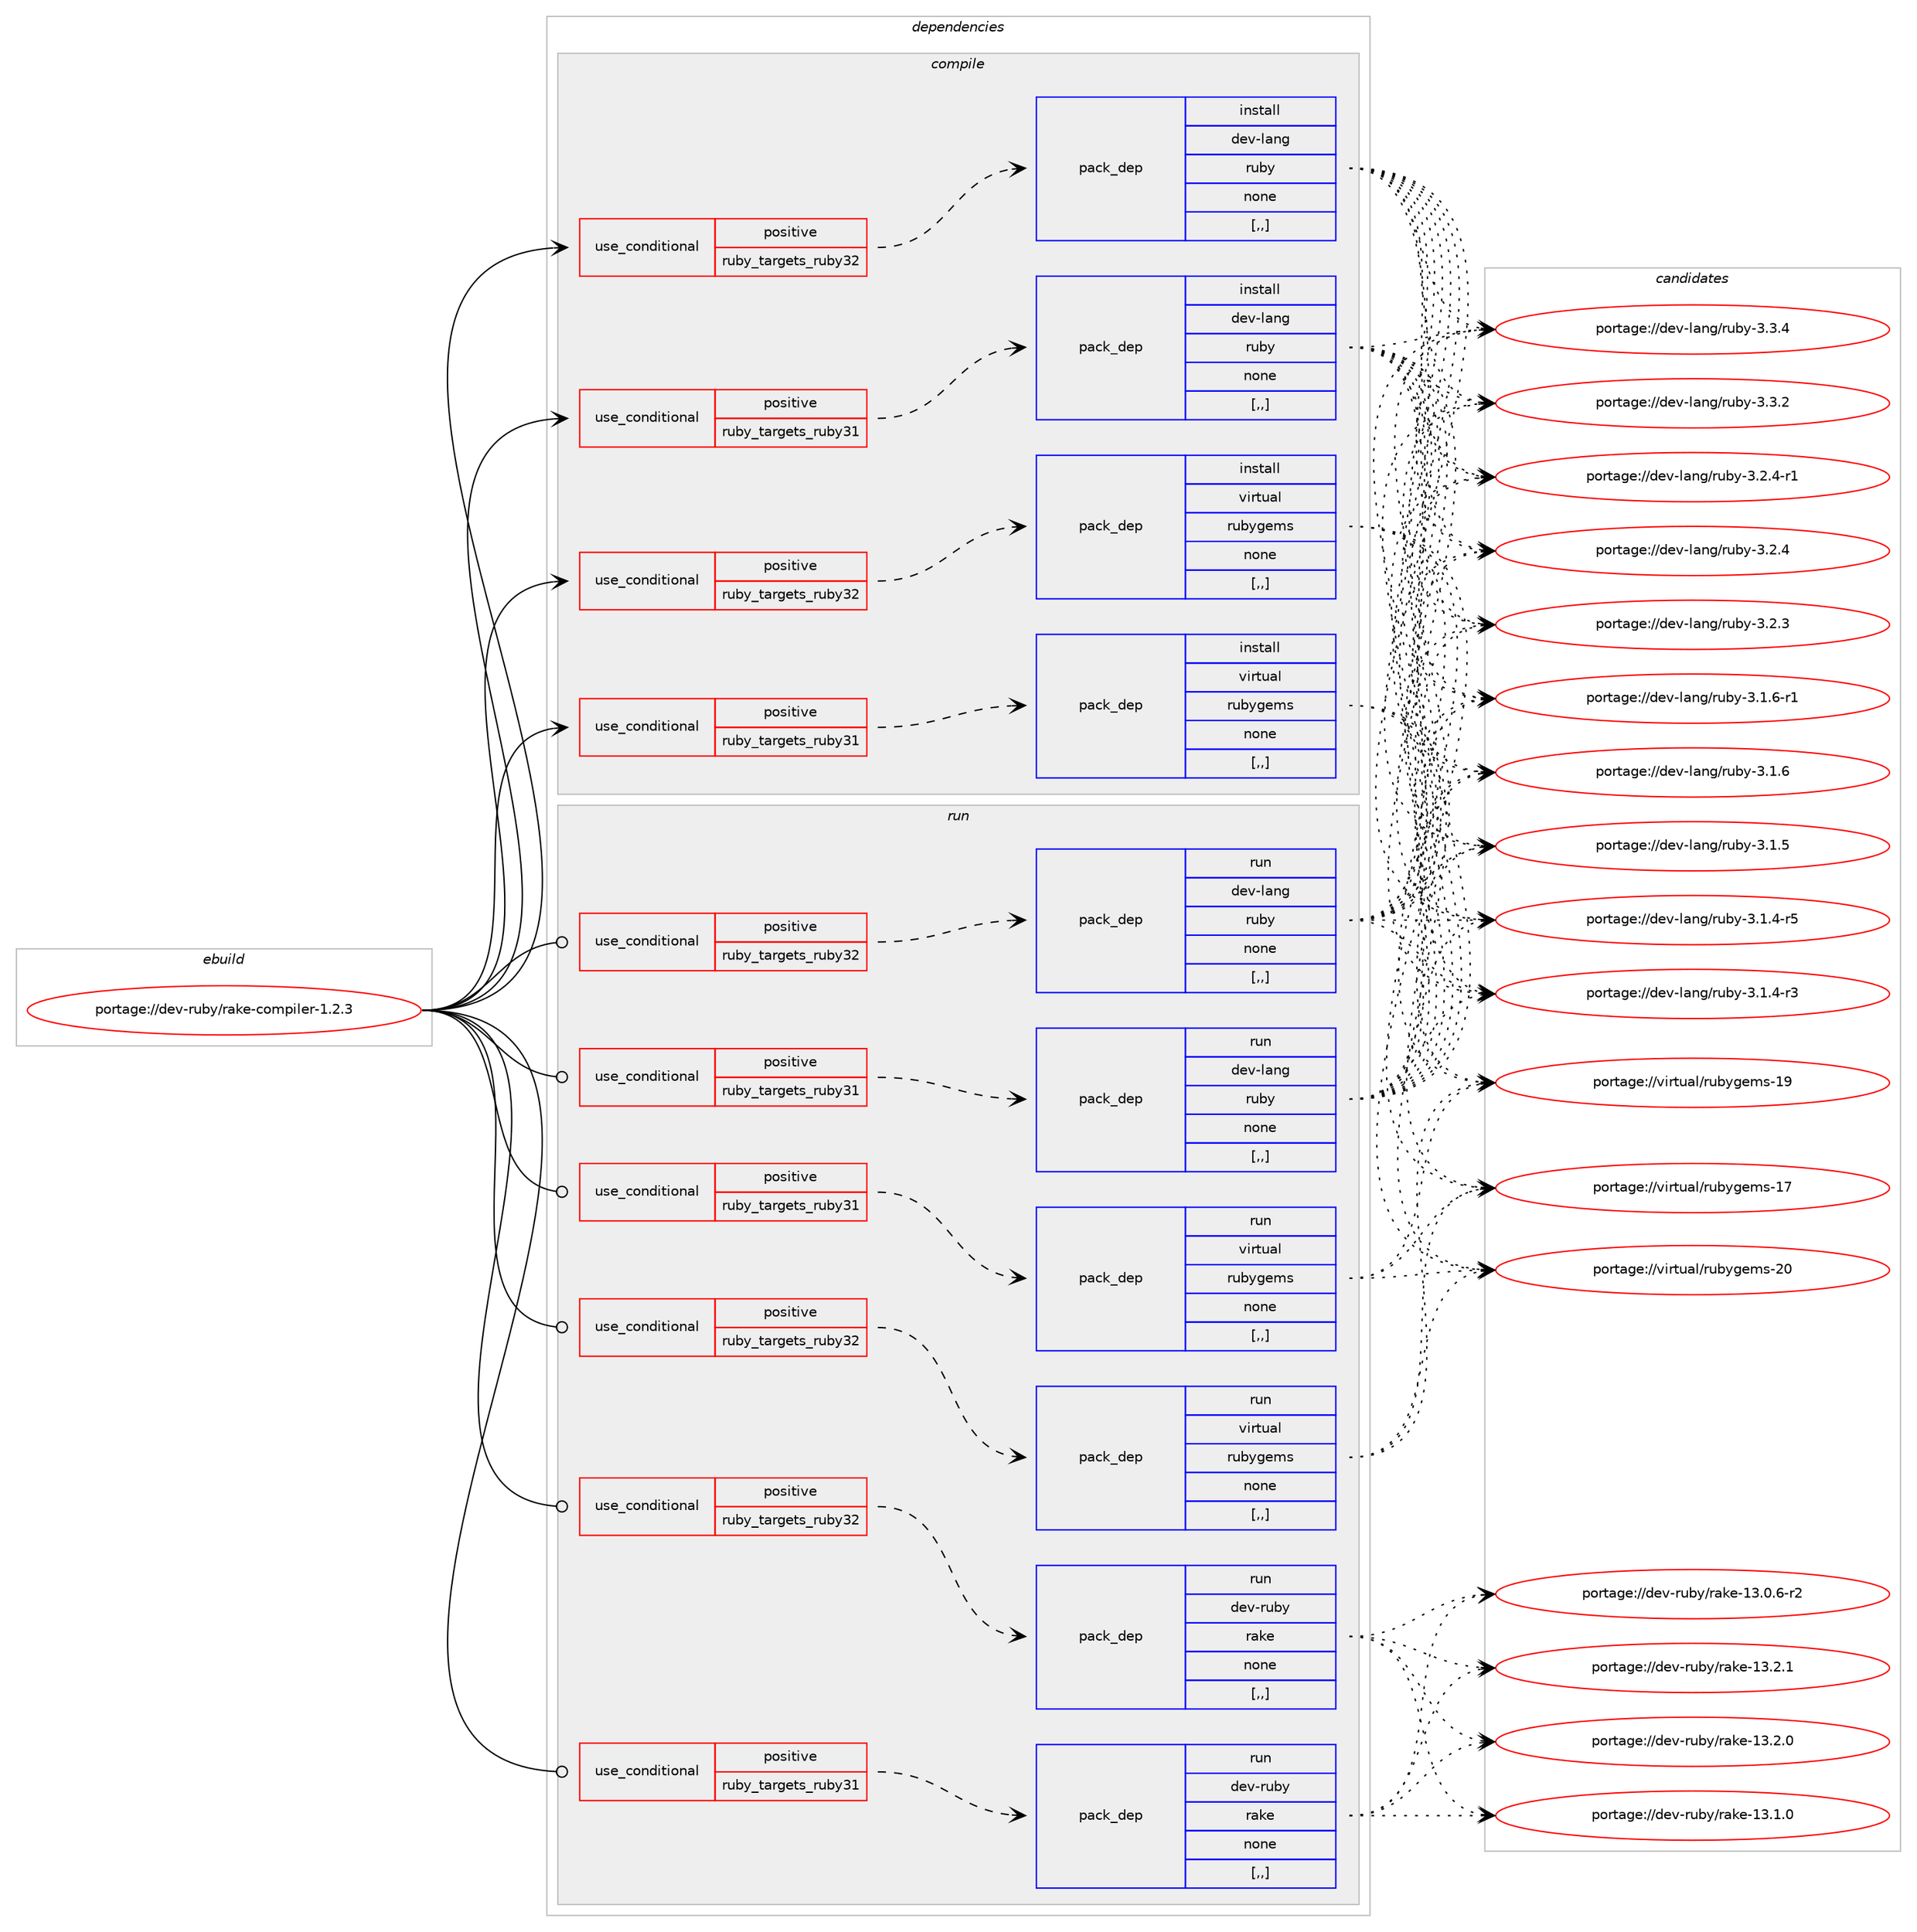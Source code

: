 digraph prolog {

# *************
# Graph options
# *************

newrank=true;
concentrate=true;
compound=true;
graph [rankdir=LR,fontname=Helvetica,fontsize=10,ranksep=1.5];#, ranksep=2.5, nodesep=0.2];
edge  [arrowhead=vee];
node  [fontname=Helvetica,fontsize=10];

# **********
# The ebuild
# **********

subgraph cluster_leftcol {
color=gray;
label=<<i>ebuild</i>>;
id [label="portage://dev-ruby/rake-compiler-1.2.3", color=red, width=4, href="../dev-ruby/rake-compiler-1.2.3.svg"];
}

# ****************
# The dependencies
# ****************

subgraph cluster_midcol {
color=gray;
label=<<i>dependencies</i>>;
subgraph cluster_compile {
fillcolor="#eeeeee";
style=filled;
label=<<i>compile</i>>;
subgraph cond53552 {
dependency196472 [label=<<TABLE BORDER="0" CELLBORDER="1" CELLSPACING="0" CELLPADDING="4"><TR><TD ROWSPAN="3" CELLPADDING="10">use_conditional</TD></TR><TR><TD>positive</TD></TR><TR><TD>ruby_targets_ruby31</TD></TR></TABLE>>, shape=none, color=red];
subgraph pack141565 {
dependency196473 [label=<<TABLE BORDER="0" CELLBORDER="1" CELLSPACING="0" CELLPADDING="4" WIDTH="220"><TR><TD ROWSPAN="6" CELLPADDING="30">pack_dep</TD></TR><TR><TD WIDTH="110">install</TD></TR><TR><TD>dev-lang</TD></TR><TR><TD>ruby</TD></TR><TR><TD>none</TD></TR><TR><TD>[,,]</TD></TR></TABLE>>, shape=none, color=blue];
}
dependency196472:e -> dependency196473:w [weight=20,style="dashed",arrowhead="vee"];
}
id:e -> dependency196472:w [weight=20,style="solid",arrowhead="vee"];
subgraph cond53553 {
dependency196474 [label=<<TABLE BORDER="0" CELLBORDER="1" CELLSPACING="0" CELLPADDING="4"><TR><TD ROWSPAN="3" CELLPADDING="10">use_conditional</TD></TR><TR><TD>positive</TD></TR><TR><TD>ruby_targets_ruby31</TD></TR></TABLE>>, shape=none, color=red];
subgraph pack141566 {
dependency196475 [label=<<TABLE BORDER="0" CELLBORDER="1" CELLSPACING="0" CELLPADDING="4" WIDTH="220"><TR><TD ROWSPAN="6" CELLPADDING="30">pack_dep</TD></TR><TR><TD WIDTH="110">install</TD></TR><TR><TD>virtual</TD></TR><TR><TD>rubygems</TD></TR><TR><TD>none</TD></TR><TR><TD>[,,]</TD></TR></TABLE>>, shape=none, color=blue];
}
dependency196474:e -> dependency196475:w [weight=20,style="dashed",arrowhead="vee"];
}
id:e -> dependency196474:w [weight=20,style="solid",arrowhead="vee"];
subgraph cond53554 {
dependency196476 [label=<<TABLE BORDER="0" CELLBORDER="1" CELLSPACING="0" CELLPADDING="4"><TR><TD ROWSPAN="3" CELLPADDING="10">use_conditional</TD></TR><TR><TD>positive</TD></TR><TR><TD>ruby_targets_ruby32</TD></TR></TABLE>>, shape=none, color=red];
subgraph pack141567 {
dependency196477 [label=<<TABLE BORDER="0" CELLBORDER="1" CELLSPACING="0" CELLPADDING="4" WIDTH="220"><TR><TD ROWSPAN="6" CELLPADDING="30">pack_dep</TD></TR><TR><TD WIDTH="110">install</TD></TR><TR><TD>dev-lang</TD></TR><TR><TD>ruby</TD></TR><TR><TD>none</TD></TR><TR><TD>[,,]</TD></TR></TABLE>>, shape=none, color=blue];
}
dependency196476:e -> dependency196477:w [weight=20,style="dashed",arrowhead="vee"];
}
id:e -> dependency196476:w [weight=20,style="solid",arrowhead="vee"];
subgraph cond53555 {
dependency196478 [label=<<TABLE BORDER="0" CELLBORDER="1" CELLSPACING="0" CELLPADDING="4"><TR><TD ROWSPAN="3" CELLPADDING="10">use_conditional</TD></TR><TR><TD>positive</TD></TR><TR><TD>ruby_targets_ruby32</TD></TR></TABLE>>, shape=none, color=red];
subgraph pack141568 {
dependency196479 [label=<<TABLE BORDER="0" CELLBORDER="1" CELLSPACING="0" CELLPADDING="4" WIDTH="220"><TR><TD ROWSPAN="6" CELLPADDING="30">pack_dep</TD></TR><TR><TD WIDTH="110">install</TD></TR><TR><TD>virtual</TD></TR><TR><TD>rubygems</TD></TR><TR><TD>none</TD></TR><TR><TD>[,,]</TD></TR></TABLE>>, shape=none, color=blue];
}
dependency196478:e -> dependency196479:w [weight=20,style="dashed",arrowhead="vee"];
}
id:e -> dependency196478:w [weight=20,style="solid",arrowhead="vee"];
}
subgraph cluster_compileandrun {
fillcolor="#eeeeee";
style=filled;
label=<<i>compile and run</i>>;
}
subgraph cluster_run {
fillcolor="#eeeeee";
style=filled;
label=<<i>run</i>>;
subgraph cond53556 {
dependency196480 [label=<<TABLE BORDER="0" CELLBORDER="1" CELLSPACING="0" CELLPADDING="4"><TR><TD ROWSPAN="3" CELLPADDING="10">use_conditional</TD></TR><TR><TD>positive</TD></TR><TR><TD>ruby_targets_ruby31</TD></TR></TABLE>>, shape=none, color=red];
subgraph pack141569 {
dependency196481 [label=<<TABLE BORDER="0" CELLBORDER="1" CELLSPACING="0" CELLPADDING="4" WIDTH="220"><TR><TD ROWSPAN="6" CELLPADDING="30">pack_dep</TD></TR><TR><TD WIDTH="110">run</TD></TR><TR><TD>dev-lang</TD></TR><TR><TD>ruby</TD></TR><TR><TD>none</TD></TR><TR><TD>[,,]</TD></TR></TABLE>>, shape=none, color=blue];
}
dependency196480:e -> dependency196481:w [weight=20,style="dashed",arrowhead="vee"];
}
id:e -> dependency196480:w [weight=20,style="solid",arrowhead="odot"];
subgraph cond53557 {
dependency196482 [label=<<TABLE BORDER="0" CELLBORDER="1" CELLSPACING="0" CELLPADDING="4"><TR><TD ROWSPAN="3" CELLPADDING="10">use_conditional</TD></TR><TR><TD>positive</TD></TR><TR><TD>ruby_targets_ruby31</TD></TR></TABLE>>, shape=none, color=red];
subgraph pack141570 {
dependency196483 [label=<<TABLE BORDER="0" CELLBORDER="1" CELLSPACING="0" CELLPADDING="4" WIDTH="220"><TR><TD ROWSPAN="6" CELLPADDING="30">pack_dep</TD></TR><TR><TD WIDTH="110">run</TD></TR><TR><TD>dev-ruby</TD></TR><TR><TD>rake</TD></TR><TR><TD>none</TD></TR><TR><TD>[,,]</TD></TR></TABLE>>, shape=none, color=blue];
}
dependency196482:e -> dependency196483:w [weight=20,style="dashed",arrowhead="vee"];
}
id:e -> dependency196482:w [weight=20,style="solid",arrowhead="odot"];
subgraph cond53558 {
dependency196484 [label=<<TABLE BORDER="0" CELLBORDER="1" CELLSPACING="0" CELLPADDING="4"><TR><TD ROWSPAN="3" CELLPADDING="10">use_conditional</TD></TR><TR><TD>positive</TD></TR><TR><TD>ruby_targets_ruby31</TD></TR></TABLE>>, shape=none, color=red];
subgraph pack141571 {
dependency196485 [label=<<TABLE BORDER="0" CELLBORDER="1" CELLSPACING="0" CELLPADDING="4" WIDTH="220"><TR><TD ROWSPAN="6" CELLPADDING="30">pack_dep</TD></TR><TR><TD WIDTH="110">run</TD></TR><TR><TD>virtual</TD></TR><TR><TD>rubygems</TD></TR><TR><TD>none</TD></TR><TR><TD>[,,]</TD></TR></TABLE>>, shape=none, color=blue];
}
dependency196484:e -> dependency196485:w [weight=20,style="dashed",arrowhead="vee"];
}
id:e -> dependency196484:w [weight=20,style="solid",arrowhead="odot"];
subgraph cond53559 {
dependency196486 [label=<<TABLE BORDER="0" CELLBORDER="1" CELLSPACING="0" CELLPADDING="4"><TR><TD ROWSPAN="3" CELLPADDING="10">use_conditional</TD></TR><TR><TD>positive</TD></TR><TR><TD>ruby_targets_ruby32</TD></TR></TABLE>>, shape=none, color=red];
subgraph pack141572 {
dependency196487 [label=<<TABLE BORDER="0" CELLBORDER="1" CELLSPACING="0" CELLPADDING="4" WIDTH="220"><TR><TD ROWSPAN="6" CELLPADDING="30">pack_dep</TD></TR><TR><TD WIDTH="110">run</TD></TR><TR><TD>dev-lang</TD></TR><TR><TD>ruby</TD></TR><TR><TD>none</TD></TR><TR><TD>[,,]</TD></TR></TABLE>>, shape=none, color=blue];
}
dependency196486:e -> dependency196487:w [weight=20,style="dashed",arrowhead="vee"];
}
id:e -> dependency196486:w [weight=20,style="solid",arrowhead="odot"];
subgraph cond53560 {
dependency196488 [label=<<TABLE BORDER="0" CELLBORDER="1" CELLSPACING="0" CELLPADDING="4"><TR><TD ROWSPAN="3" CELLPADDING="10">use_conditional</TD></TR><TR><TD>positive</TD></TR><TR><TD>ruby_targets_ruby32</TD></TR></TABLE>>, shape=none, color=red];
subgraph pack141573 {
dependency196489 [label=<<TABLE BORDER="0" CELLBORDER="1" CELLSPACING="0" CELLPADDING="4" WIDTH="220"><TR><TD ROWSPAN="6" CELLPADDING="30">pack_dep</TD></TR><TR><TD WIDTH="110">run</TD></TR><TR><TD>dev-ruby</TD></TR><TR><TD>rake</TD></TR><TR><TD>none</TD></TR><TR><TD>[,,]</TD></TR></TABLE>>, shape=none, color=blue];
}
dependency196488:e -> dependency196489:w [weight=20,style="dashed",arrowhead="vee"];
}
id:e -> dependency196488:w [weight=20,style="solid",arrowhead="odot"];
subgraph cond53561 {
dependency196490 [label=<<TABLE BORDER="0" CELLBORDER="1" CELLSPACING="0" CELLPADDING="4"><TR><TD ROWSPAN="3" CELLPADDING="10">use_conditional</TD></TR><TR><TD>positive</TD></TR><TR><TD>ruby_targets_ruby32</TD></TR></TABLE>>, shape=none, color=red];
subgraph pack141574 {
dependency196491 [label=<<TABLE BORDER="0" CELLBORDER="1" CELLSPACING="0" CELLPADDING="4" WIDTH="220"><TR><TD ROWSPAN="6" CELLPADDING="30">pack_dep</TD></TR><TR><TD WIDTH="110">run</TD></TR><TR><TD>virtual</TD></TR><TR><TD>rubygems</TD></TR><TR><TD>none</TD></TR><TR><TD>[,,]</TD></TR></TABLE>>, shape=none, color=blue];
}
dependency196490:e -> dependency196491:w [weight=20,style="dashed",arrowhead="vee"];
}
id:e -> dependency196490:w [weight=20,style="solid",arrowhead="odot"];
}
}

# **************
# The candidates
# **************

subgraph cluster_choices {
rank=same;
color=gray;
label=<<i>candidates</i>>;

subgraph choice141565 {
color=black;
nodesep=1;
choice10010111845108971101034711411798121455146514652 [label="portage://dev-lang/ruby-3.3.4", color=red, width=4,href="../dev-lang/ruby-3.3.4.svg"];
choice10010111845108971101034711411798121455146514650 [label="portage://dev-lang/ruby-3.3.2", color=red, width=4,href="../dev-lang/ruby-3.3.2.svg"];
choice100101118451089711010347114117981214551465046524511449 [label="portage://dev-lang/ruby-3.2.4-r1", color=red, width=4,href="../dev-lang/ruby-3.2.4-r1.svg"];
choice10010111845108971101034711411798121455146504652 [label="portage://dev-lang/ruby-3.2.4", color=red, width=4,href="../dev-lang/ruby-3.2.4.svg"];
choice10010111845108971101034711411798121455146504651 [label="portage://dev-lang/ruby-3.2.3", color=red, width=4,href="../dev-lang/ruby-3.2.3.svg"];
choice100101118451089711010347114117981214551464946544511449 [label="portage://dev-lang/ruby-3.1.6-r1", color=red, width=4,href="../dev-lang/ruby-3.1.6-r1.svg"];
choice10010111845108971101034711411798121455146494654 [label="portage://dev-lang/ruby-3.1.6", color=red, width=4,href="../dev-lang/ruby-3.1.6.svg"];
choice10010111845108971101034711411798121455146494653 [label="portage://dev-lang/ruby-3.1.5", color=red, width=4,href="../dev-lang/ruby-3.1.5.svg"];
choice100101118451089711010347114117981214551464946524511453 [label="portage://dev-lang/ruby-3.1.4-r5", color=red, width=4,href="../dev-lang/ruby-3.1.4-r5.svg"];
choice100101118451089711010347114117981214551464946524511451 [label="portage://dev-lang/ruby-3.1.4-r3", color=red, width=4,href="../dev-lang/ruby-3.1.4-r3.svg"];
dependency196473:e -> choice10010111845108971101034711411798121455146514652:w [style=dotted,weight="100"];
dependency196473:e -> choice10010111845108971101034711411798121455146514650:w [style=dotted,weight="100"];
dependency196473:e -> choice100101118451089711010347114117981214551465046524511449:w [style=dotted,weight="100"];
dependency196473:e -> choice10010111845108971101034711411798121455146504652:w [style=dotted,weight="100"];
dependency196473:e -> choice10010111845108971101034711411798121455146504651:w [style=dotted,weight="100"];
dependency196473:e -> choice100101118451089711010347114117981214551464946544511449:w [style=dotted,weight="100"];
dependency196473:e -> choice10010111845108971101034711411798121455146494654:w [style=dotted,weight="100"];
dependency196473:e -> choice10010111845108971101034711411798121455146494653:w [style=dotted,weight="100"];
dependency196473:e -> choice100101118451089711010347114117981214551464946524511453:w [style=dotted,weight="100"];
dependency196473:e -> choice100101118451089711010347114117981214551464946524511451:w [style=dotted,weight="100"];
}
subgraph choice141566 {
color=black;
nodesep=1;
choice118105114116117971084711411798121103101109115455048 [label="portage://virtual/rubygems-20", color=red, width=4,href="../virtual/rubygems-20.svg"];
choice118105114116117971084711411798121103101109115454957 [label="portage://virtual/rubygems-19", color=red, width=4,href="../virtual/rubygems-19.svg"];
choice118105114116117971084711411798121103101109115454955 [label="portage://virtual/rubygems-17", color=red, width=4,href="../virtual/rubygems-17.svg"];
dependency196475:e -> choice118105114116117971084711411798121103101109115455048:w [style=dotted,weight="100"];
dependency196475:e -> choice118105114116117971084711411798121103101109115454957:w [style=dotted,weight="100"];
dependency196475:e -> choice118105114116117971084711411798121103101109115454955:w [style=dotted,weight="100"];
}
subgraph choice141567 {
color=black;
nodesep=1;
choice10010111845108971101034711411798121455146514652 [label="portage://dev-lang/ruby-3.3.4", color=red, width=4,href="../dev-lang/ruby-3.3.4.svg"];
choice10010111845108971101034711411798121455146514650 [label="portage://dev-lang/ruby-3.3.2", color=red, width=4,href="../dev-lang/ruby-3.3.2.svg"];
choice100101118451089711010347114117981214551465046524511449 [label="portage://dev-lang/ruby-3.2.4-r1", color=red, width=4,href="../dev-lang/ruby-3.2.4-r1.svg"];
choice10010111845108971101034711411798121455146504652 [label="portage://dev-lang/ruby-3.2.4", color=red, width=4,href="../dev-lang/ruby-3.2.4.svg"];
choice10010111845108971101034711411798121455146504651 [label="portage://dev-lang/ruby-3.2.3", color=red, width=4,href="../dev-lang/ruby-3.2.3.svg"];
choice100101118451089711010347114117981214551464946544511449 [label="portage://dev-lang/ruby-3.1.6-r1", color=red, width=4,href="../dev-lang/ruby-3.1.6-r1.svg"];
choice10010111845108971101034711411798121455146494654 [label="portage://dev-lang/ruby-3.1.6", color=red, width=4,href="../dev-lang/ruby-3.1.6.svg"];
choice10010111845108971101034711411798121455146494653 [label="portage://dev-lang/ruby-3.1.5", color=red, width=4,href="../dev-lang/ruby-3.1.5.svg"];
choice100101118451089711010347114117981214551464946524511453 [label="portage://dev-lang/ruby-3.1.4-r5", color=red, width=4,href="../dev-lang/ruby-3.1.4-r5.svg"];
choice100101118451089711010347114117981214551464946524511451 [label="portage://dev-lang/ruby-3.1.4-r3", color=red, width=4,href="../dev-lang/ruby-3.1.4-r3.svg"];
dependency196477:e -> choice10010111845108971101034711411798121455146514652:w [style=dotted,weight="100"];
dependency196477:e -> choice10010111845108971101034711411798121455146514650:w [style=dotted,weight="100"];
dependency196477:e -> choice100101118451089711010347114117981214551465046524511449:w [style=dotted,weight="100"];
dependency196477:e -> choice10010111845108971101034711411798121455146504652:w [style=dotted,weight="100"];
dependency196477:e -> choice10010111845108971101034711411798121455146504651:w [style=dotted,weight="100"];
dependency196477:e -> choice100101118451089711010347114117981214551464946544511449:w [style=dotted,weight="100"];
dependency196477:e -> choice10010111845108971101034711411798121455146494654:w [style=dotted,weight="100"];
dependency196477:e -> choice10010111845108971101034711411798121455146494653:w [style=dotted,weight="100"];
dependency196477:e -> choice100101118451089711010347114117981214551464946524511453:w [style=dotted,weight="100"];
dependency196477:e -> choice100101118451089711010347114117981214551464946524511451:w [style=dotted,weight="100"];
}
subgraph choice141568 {
color=black;
nodesep=1;
choice118105114116117971084711411798121103101109115455048 [label="portage://virtual/rubygems-20", color=red, width=4,href="../virtual/rubygems-20.svg"];
choice118105114116117971084711411798121103101109115454957 [label="portage://virtual/rubygems-19", color=red, width=4,href="../virtual/rubygems-19.svg"];
choice118105114116117971084711411798121103101109115454955 [label="portage://virtual/rubygems-17", color=red, width=4,href="../virtual/rubygems-17.svg"];
dependency196479:e -> choice118105114116117971084711411798121103101109115455048:w [style=dotted,weight="100"];
dependency196479:e -> choice118105114116117971084711411798121103101109115454957:w [style=dotted,weight="100"];
dependency196479:e -> choice118105114116117971084711411798121103101109115454955:w [style=dotted,weight="100"];
}
subgraph choice141569 {
color=black;
nodesep=1;
choice10010111845108971101034711411798121455146514652 [label="portage://dev-lang/ruby-3.3.4", color=red, width=4,href="../dev-lang/ruby-3.3.4.svg"];
choice10010111845108971101034711411798121455146514650 [label="portage://dev-lang/ruby-3.3.2", color=red, width=4,href="../dev-lang/ruby-3.3.2.svg"];
choice100101118451089711010347114117981214551465046524511449 [label="portage://dev-lang/ruby-3.2.4-r1", color=red, width=4,href="../dev-lang/ruby-3.2.4-r1.svg"];
choice10010111845108971101034711411798121455146504652 [label="portage://dev-lang/ruby-3.2.4", color=red, width=4,href="../dev-lang/ruby-3.2.4.svg"];
choice10010111845108971101034711411798121455146504651 [label="portage://dev-lang/ruby-3.2.3", color=red, width=4,href="../dev-lang/ruby-3.2.3.svg"];
choice100101118451089711010347114117981214551464946544511449 [label="portage://dev-lang/ruby-3.1.6-r1", color=red, width=4,href="../dev-lang/ruby-3.1.6-r1.svg"];
choice10010111845108971101034711411798121455146494654 [label="portage://dev-lang/ruby-3.1.6", color=red, width=4,href="../dev-lang/ruby-3.1.6.svg"];
choice10010111845108971101034711411798121455146494653 [label="portage://dev-lang/ruby-3.1.5", color=red, width=4,href="../dev-lang/ruby-3.1.5.svg"];
choice100101118451089711010347114117981214551464946524511453 [label="portage://dev-lang/ruby-3.1.4-r5", color=red, width=4,href="../dev-lang/ruby-3.1.4-r5.svg"];
choice100101118451089711010347114117981214551464946524511451 [label="portage://dev-lang/ruby-3.1.4-r3", color=red, width=4,href="../dev-lang/ruby-3.1.4-r3.svg"];
dependency196481:e -> choice10010111845108971101034711411798121455146514652:w [style=dotted,weight="100"];
dependency196481:e -> choice10010111845108971101034711411798121455146514650:w [style=dotted,weight="100"];
dependency196481:e -> choice100101118451089711010347114117981214551465046524511449:w [style=dotted,weight="100"];
dependency196481:e -> choice10010111845108971101034711411798121455146504652:w [style=dotted,weight="100"];
dependency196481:e -> choice10010111845108971101034711411798121455146504651:w [style=dotted,weight="100"];
dependency196481:e -> choice100101118451089711010347114117981214551464946544511449:w [style=dotted,weight="100"];
dependency196481:e -> choice10010111845108971101034711411798121455146494654:w [style=dotted,weight="100"];
dependency196481:e -> choice10010111845108971101034711411798121455146494653:w [style=dotted,weight="100"];
dependency196481:e -> choice100101118451089711010347114117981214551464946524511453:w [style=dotted,weight="100"];
dependency196481:e -> choice100101118451089711010347114117981214551464946524511451:w [style=dotted,weight="100"];
}
subgraph choice141570 {
color=black;
nodesep=1;
choice1001011184511411798121471149710710145495146504649 [label="portage://dev-ruby/rake-13.2.1", color=red, width=4,href="../dev-ruby/rake-13.2.1.svg"];
choice1001011184511411798121471149710710145495146504648 [label="portage://dev-ruby/rake-13.2.0", color=red, width=4,href="../dev-ruby/rake-13.2.0.svg"];
choice1001011184511411798121471149710710145495146494648 [label="portage://dev-ruby/rake-13.1.0", color=red, width=4,href="../dev-ruby/rake-13.1.0.svg"];
choice10010111845114117981214711497107101454951464846544511450 [label="portage://dev-ruby/rake-13.0.6-r2", color=red, width=4,href="../dev-ruby/rake-13.0.6-r2.svg"];
dependency196483:e -> choice1001011184511411798121471149710710145495146504649:w [style=dotted,weight="100"];
dependency196483:e -> choice1001011184511411798121471149710710145495146504648:w [style=dotted,weight="100"];
dependency196483:e -> choice1001011184511411798121471149710710145495146494648:w [style=dotted,weight="100"];
dependency196483:e -> choice10010111845114117981214711497107101454951464846544511450:w [style=dotted,weight="100"];
}
subgraph choice141571 {
color=black;
nodesep=1;
choice118105114116117971084711411798121103101109115455048 [label="portage://virtual/rubygems-20", color=red, width=4,href="../virtual/rubygems-20.svg"];
choice118105114116117971084711411798121103101109115454957 [label="portage://virtual/rubygems-19", color=red, width=4,href="../virtual/rubygems-19.svg"];
choice118105114116117971084711411798121103101109115454955 [label="portage://virtual/rubygems-17", color=red, width=4,href="../virtual/rubygems-17.svg"];
dependency196485:e -> choice118105114116117971084711411798121103101109115455048:w [style=dotted,weight="100"];
dependency196485:e -> choice118105114116117971084711411798121103101109115454957:w [style=dotted,weight="100"];
dependency196485:e -> choice118105114116117971084711411798121103101109115454955:w [style=dotted,weight="100"];
}
subgraph choice141572 {
color=black;
nodesep=1;
choice10010111845108971101034711411798121455146514652 [label="portage://dev-lang/ruby-3.3.4", color=red, width=4,href="../dev-lang/ruby-3.3.4.svg"];
choice10010111845108971101034711411798121455146514650 [label="portage://dev-lang/ruby-3.3.2", color=red, width=4,href="../dev-lang/ruby-3.3.2.svg"];
choice100101118451089711010347114117981214551465046524511449 [label="portage://dev-lang/ruby-3.2.4-r1", color=red, width=4,href="../dev-lang/ruby-3.2.4-r1.svg"];
choice10010111845108971101034711411798121455146504652 [label="portage://dev-lang/ruby-3.2.4", color=red, width=4,href="../dev-lang/ruby-3.2.4.svg"];
choice10010111845108971101034711411798121455146504651 [label="portage://dev-lang/ruby-3.2.3", color=red, width=4,href="../dev-lang/ruby-3.2.3.svg"];
choice100101118451089711010347114117981214551464946544511449 [label="portage://dev-lang/ruby-3.1.6-r1", color=red, width=4,href="../dev-lang/ruby-3.1.6-r1.svg"];
choice10010111845108971101034711411798121455146494654 [label="portage://dev-lang/ruby-3.1.6", color=red, width=4,href="../dev-lang/ruby-3.1.6.svg"];
choice10010111845108971101034711411798121455146494653 [label="portage://dev-lang/ruby-3.1.5", color=red, width=4,href="../dev-lang/ruby-3.1.5.svg"];
choice100101118451089711010347114117981214551464946524511453 [label="portage://dev-lang/ruby-3.1.4-r5", color=red, width=4,href="../dev-lang/ruby-3.1.4-r5.svg"];
choice100101118451089711010347114117981214551464946524511451 [label="portage://dev-lang/ruby-3.1.4-r3", color=red, width=4,href="../dev-lang/ruby-3.1.4-r3.svg"];
dependency196487:e -> choice10010111845108971101034711411798121455146514652:w [style=dotted,weight="100"];
dependency196487:e -> choice10010111845108971101034711411798121455146514650:w [style=dotted,weight="100"];
dependency196487:e -> choice100101118451089711010347114117981214551465046524511449:w [style=dotted,weight="100"];
dependency196487:e -> choice10010111845108971101034711411798121455146504652:w [style=dotted,weight="100"];
dependency196487:e -> choice10010111845108971101034711411798121455146504651:w [style=dotted,weight="100"];
dependency196487:e -> choice100101118451089711010347114117981214551464946544511449:w [style=dotted,weight="100"];
dependency196487:e -> choice10010111845108971101034711411798121455146494654:w [style=dotted,weight="100"];
dependency196487:e -> choice10010111845108971101034711411798121455146494653:w [style=dotted,weight="100"];
dependency196487:e -> choice100101118451089711010347114117981214551464946524511453:w [style=dotted,weight="100"];
dependency196487:e -> choice100101118451089711010347114117981214551464946524511451:w [style=dotted,weight="100"];
}
subgraph choice141573 {
color=black;
nodesep=1;
choice1001011184511411798121471149710710145495146504649 [label="portage://dev-ruby/rake-13.2.1", color=red, width=4,href="../dev-ruby/rake-13.2.1.svg"];
choice1001011184511411798121471149710710145495146504648 [label="portage://dev-ruby/rake-13.2.0", color=red, width=4,href="../dev-ruby/rake-13.2.0.svg"];
choice1001011184511411798121471149710710145495146494648 [label="portage://dev-ruby/rake-13.1.0", color=red, width=4,href="../dev-ruby/rake-13.1.0.svg"];
choice10010111845114117981214711497107101454951464846544511450 [label="portage://dev-ruby/rake-13.0.6-r2", color=red, width=4,href="../dev-ruby/rake-13.0.6-r2.svg"];
dependency196489:e -> choice1001011184511411798121471149710710145495146504649:w [style=dotted,weight="100"];
dependency196489:e -> choice1001011184511411798121471149710710145495146504648:w [style=dotted,weight="100"];
dependency196489:e -> choice1001011184511411798121471149710710145495146494648:w [style=dotted,weight="100"];
dependency196489:e -> choice10010111845114117981214711497107101454951464846544511450:w [style=dotted,weight="100"];
}
subgraph choice141574 {
color=black;
nodesep=1;
choice118105114116117971084711411798121103101109115455048 [label="portage://virtual/rubygems-20", color=red, width=4,href="../virtual/rubygems-20.svg"];
choice118105114116117971084711411798121103101109115454957 [label="portage://virtual/rubygems-19", color=red, width=4,href="../virtual/rubygems-19.svg"];
choice118105114116117971084711411798121103101109115454955 [label="portage://virtual/rubygems-17", color=red, width=4,href="../virtual/rubygems-17.svg"];
dependency196491:e -> choice118105114116117971084711411798121103101109115455048:w [style=dotted,weight="100"];
dependency196491:e -> choice118105114116117971084711411798121103101109115454957:w [style=dotted,weight="100"];
dependency196491:e -> choice118105114116117971084711411798121103101109115454955:w [style=dotted,weight="100"];
}
}

}
